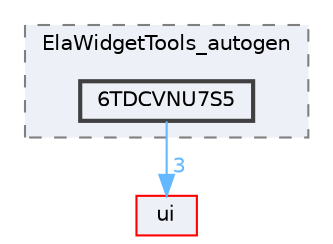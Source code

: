 digraph "6TDCVNU7S5"
{
 // LATEX_PDF_SIZE
  bgcolor="transparent";
  edge [fontname=Helvetica,fontsize=10,labelfontname=Helvetica,labelfontsize=10];
  node [fontname=Helvetica,fontsize=10,shape=box,height=0.2,width=0.4];
  compound=true
  subgraph clusterdir_b7f4e611935c48702b9c513ed8803feb {
    graph [ bgcolor="#edf0f7", pencolor="grey50", label="ElaWidgetTools_autogen", fontname=Helvetica,fontsize=10 style="filled,dashed", URL="dir_b7f4e611935c48702b9c513ed8803feb.html",tooltip=""]
  dir_bdf46b0f38c022634e401d8147eb50bf [label="6TDCVNU7S5", fillcolor="#edf0f7", color="grey25", style="filled,bold", URL="dir_bdf46b0f38c022634e401d8147eb50bf.html",tooltip=""];
  }
  dir_1788f8309b1a812dcb800a185471cf6c [label="ui", fillcolor="#edf0f7", color="red", style="filled", URL="dir_1788f8309b1a812dcb800a185471cf6c.html",tooltip=""];
  dir_bdf46b0f38c022634e401d8147eb50bf->dir_1788f8309b1a812dcb800a185471cf6c [headlabel="3", labeldistance=1.5 headhref="dir_000013_000351.html" href="dir_000013_000351.html" color="steelblue1" fontcolor="steelblue1"];
}
